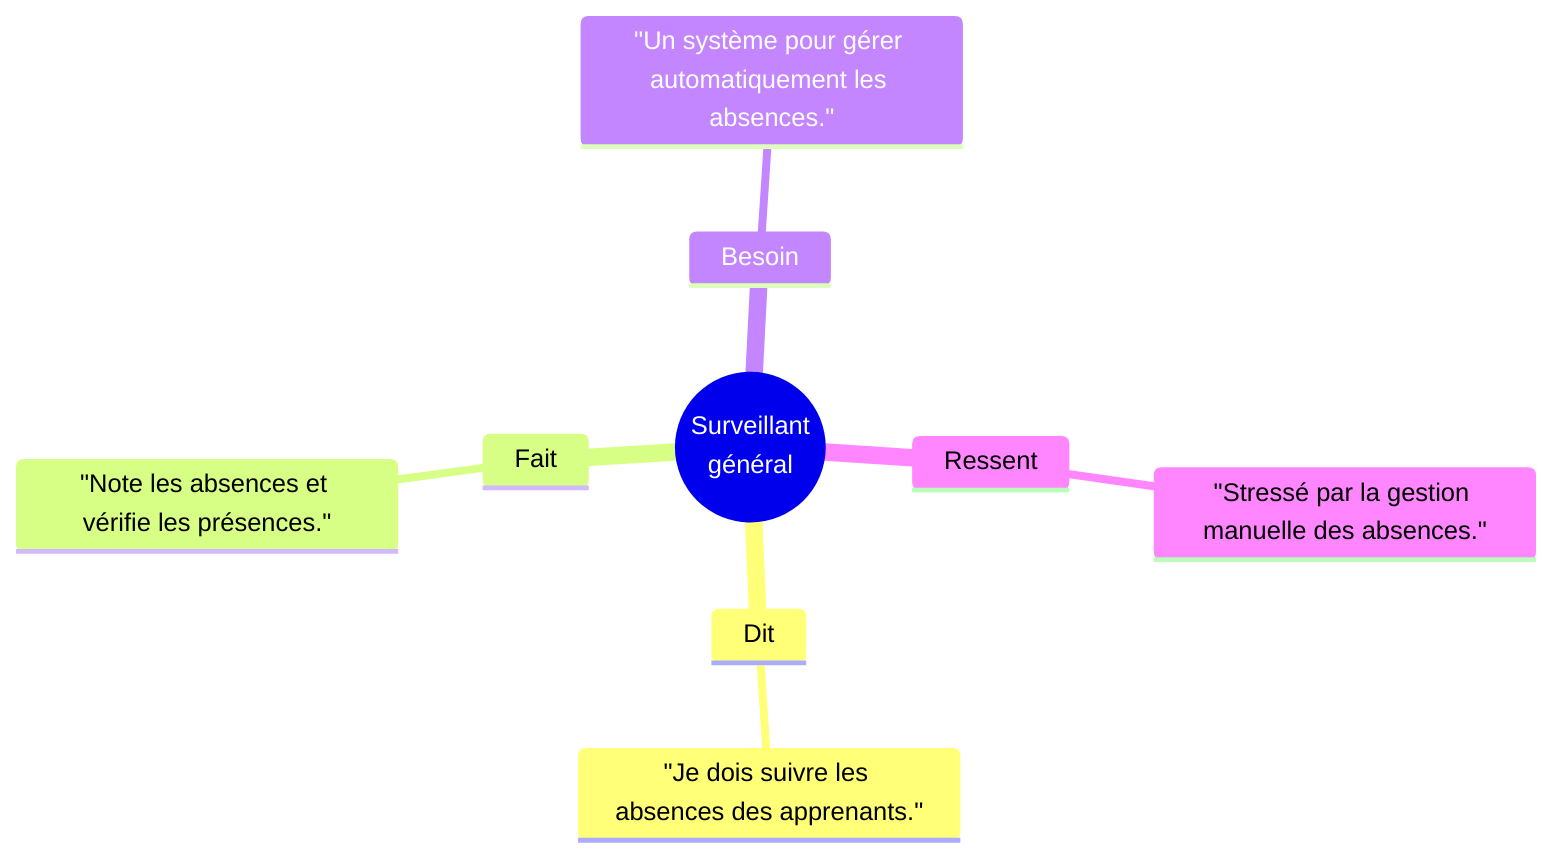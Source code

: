 mindmap
  root((Surveillant 
  général))
    Dit
      "Je dois suivre les absences des apprenants."
    Fait
      "Note les absences et vérifie les présences."
    Besoin
      "Un système pour gérer automatiquement les absences."
    Ressent
      "Stressé par la gestion manuelle des absences."